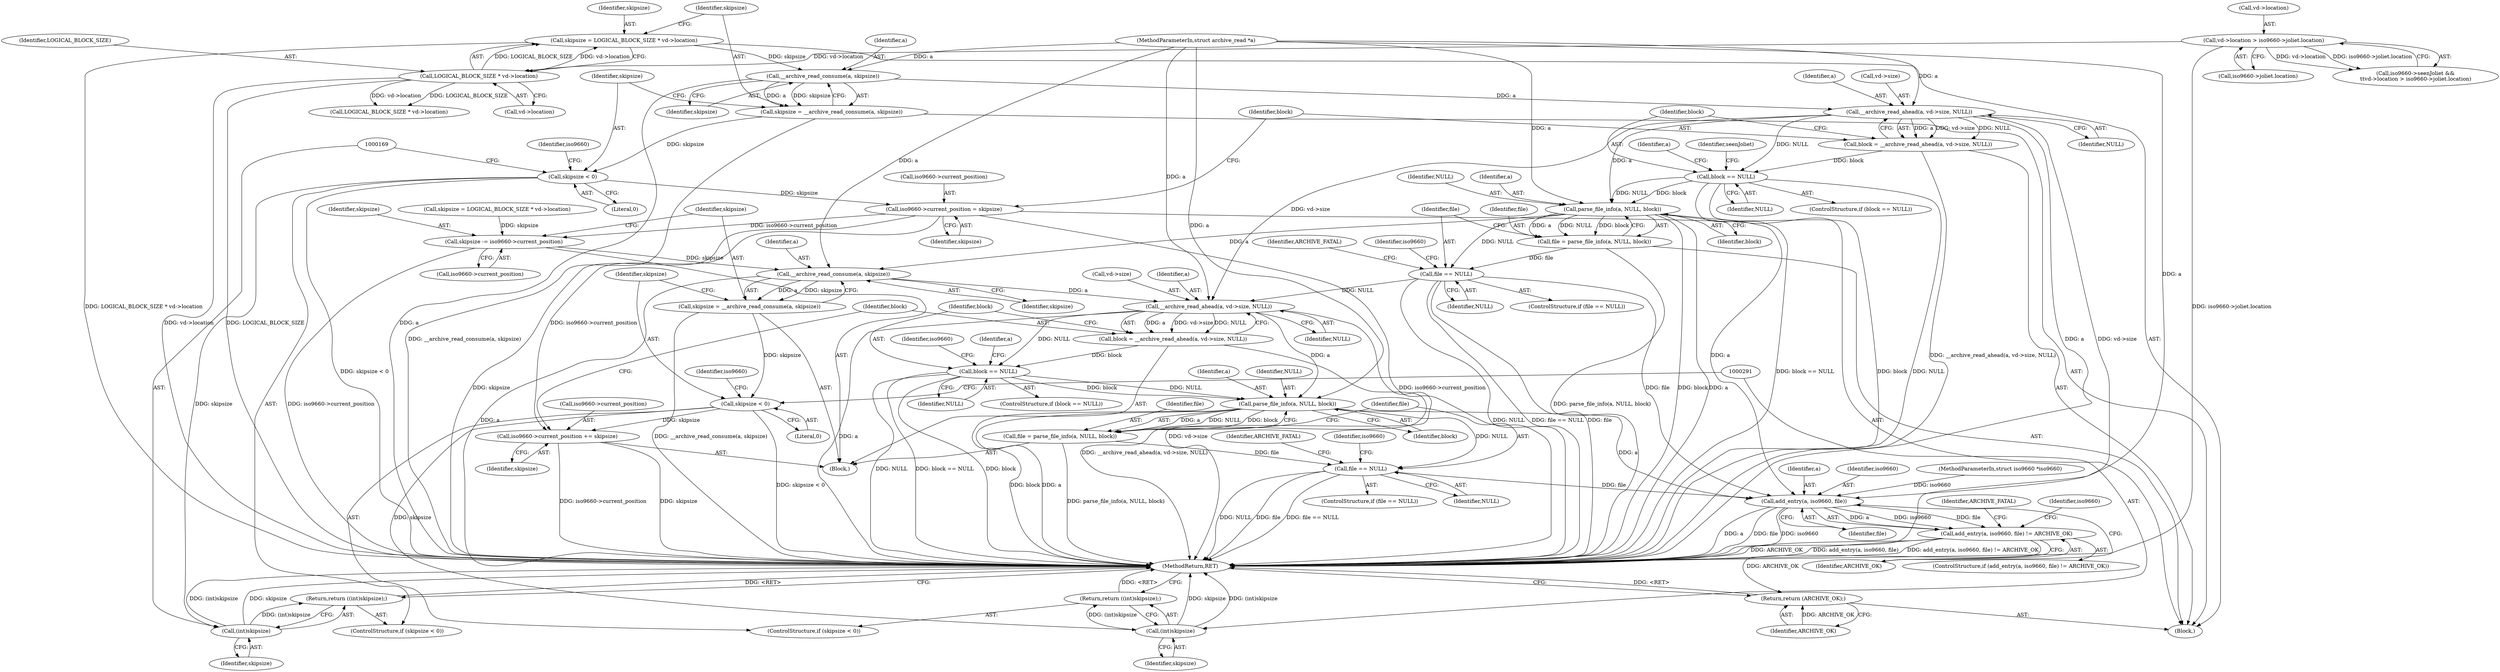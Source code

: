 digraph "1_libarchive_3ad08e01b4d253c66ae56414886089684155af22@integer" {
"1000151" [label="(Call,skipsize = LOGICAL_BLOCK_SIZE * vd->location)"];
"1000153" [label="(Call,LOGICAL_BLOCK_SIZE * vd->location)"];
"1000136" [label="(Call,vd->location > iso9660->joliet.location)"];
"1000160" [label="(Call,__archive_read_consume(a, skipsize))"];
"1000158" [label="(Call,skipsize = __archive_read_consume(a, skipsize))"];
"1000164" [label="(Call,skipsize < 0)"];
"1000168" [label="(Call,(int)skipsize)"];
"1000167" [label="(Return,return ((int)skipsize);)"];
"1000171" [label="(Call,iso9660->current_position = skipsize)"];
"1000275" [label="(Call,skipsize -= iso9660->current_position)"];
"1000282" [label="(Call,__archive_read_consume(a, skipsize))"];
"1000280" [label="(Call,skipsize = __archive_read_consume(a, skipsize))"];
"1000286" [label="(Call,skipsize < 0)"];
"1000290" [label="(Call,(int)skipsize)"];
"1000289" [label="(Return,return ((int)skipsize);)"];
"1000293" [label="(Call,iso9660->current_position += skipsize)"];
"1000300" [label="(Call,__archive_read_ahead(a, vd->size, NULL))"];
"1000298" [label="(Call,block = __archive_read_ahead(a, vd->size, NULL))"];
"1000307" [label="(Call,block == NULL)"];
"1000327" [label="(Call,parse_file_info(a, NULL, block))"];
"1000325" [label="(Call,file = parse_file_info(a, NULL, block))"];
"1000332" [label="(Call,file == NULL)"];
"1000344" [label="(Call,add_entry(a, iso9660, file))"];
"1000343" [label="(Call,add_entry(a, iso9660, file) != ARCHIVE_OK)"];
"1000370" [label="(Return,return (ARCHIVE_OK);)"];
"1000178" [label="(Call,__archive_read_ahead(a, vd->size, NULL))"];
"1000176" [label="(Call,block = __archive_read_ahead(a, vd->size, NULL))"];
"1000185" [label="(Call,block == NULL)"];
"1000210" [label="(Call,parse_file_info(a, NULL, block))"];
"1000208" [label="(Call,file = parse_file_info(a, NULL, block))"];
"1000215" [label="(Call,file == NULL)"];
"1000140" [label="(Call,iso9660->joliet.location)"];
"1000172" [label="(Call,iso9660->current_position)"];
"1000170" [label="(Identifier,skipsize)"];
"1000136" [label="(Call,vd->location > iso9660->joliet.location)"];
"1000192" [label="(Identifier,a)"];
"1000213" [label="(Identifier,block)"];
"1000171" [label="(Call,iso9660->current_position = skipsize)"];
"1000298" [label="(Call,block = __archive_read_ahead(a, vd->size, NULL))"];
"1000290" [label="(Call,(int)skipsize)"];
"1000151" [label="(Call,skipsize = LOGICAL_BLOCK_SIZE * vd->location)"];
"1000348" [label="(Identifier,ARCHIVE_OK)"];
"1000212" [label="(Identifier,NULL)"];
"1000326" [label="(Identifier,file)"];
"1000307" [label="(Call,block == NULL)"];
"1000164" [label="(Call,skipsize < 0)"];
"1000163" [label="(ControlStructure,if (skipsize < 0))"];
"1000186" [label="(Identifier,block)"];
"1000350" [label="(Identifier,ARCHIVE_FATAL)"];
"1000162" [label="(Identifier,skipsize)"];
"1000300" [label="(Call,__archive_read_ahead(a, vd->size, NULL))"];
"1000209" [label="(Identifier,file)"];
"1000370" [label="(Return,return (ARCHIVE_OK);)"];
"1000208" [label="(Call,file = parse_file_info(a, NULL, block))"];
"1000295" [label="(Identifier,iso9660)"];
"1000261" [label="(Block,)"];
"1000282" [label="(Call,__archive_read_consume(a, skipsize))"];
"1000344" [label="(Call,add_entry(a, iso9660, file))"];
"1000330" [label="(Identifier,block)"];
"1000276" [label="(Identifier,skipsize)"];
"1000285" [label="(ControlStructure,if (skipsize < 0))"];
"1000371" [label="(Identifier,ARCHIVE_OK)"];
"1000215" [label="(Call,file == NULL)"];
"1000325" [label="(Call,file = parse_file_info(a, NULL, block))"];
"1000322" [label="(Identifier,iso9660)"];
"1000153" [label="(Call,LOGICAL_BLOCK_SIZE * vd->location)"];
"1000331" [label="(ControlStructure,if (file == NULL))"];
"1000286" [label="(Call,skipsize < 0)"];
"1000160" [label="(Call,__archive_read_consume(a, skipsize))"];
"1000185" [label="(Call,block == NULL)"];
"1000280" [label="(Call,skipsize = __archive_read_consume(a, skipsize))"];
"1000222" [label="(Identifier,iso9660)"];
"1000158" [label="(Call,skipsize = __archive_read_consume(a, skipsize))"];
"1000293" [label="(Call,iso9660->current_position += skipsize)"];
"1000166" [label="(Literal,0)"];
"1000219" [label="(Identifier,ARCHIVE_FATAL)"];
"1000108" [label="(MethodParameterIn,struct iso9660 *iso9660)"];
"1000333" [label="(Identifier,file)"];
"1000137" [label="(Call,vd->location)"];
"1000161" [label="(Identifier,a)"];
"1000177" [label="(Identifier,block)"];
"1000270" [label="(Call,LOGICAL_BLOCK_SIZE * vd->location)"];
"1000306" [label="(ControlStructure,if (block == NULL))"];
"1000353" [label="(Identifier,iso9660)"];
"1000109" [label="(Block,)"];
"1000159" [label="(Identifier,skipsize)"];
"1000167" [label="(Return,return ((int)skipsize);)"];
"1000187" [label="(Identifier,NULL)"];
"1000283" [label="(Identifier,a)"];
"1000183" [label="(Identifier,NULL)"];
"1000152" [label="(Identifier,skipsize)"];
"1000210" [label="(Call,parse_file_info(a, NULL, block))"];
"1000328" [label="(Identifier,a)"];
"1000132" [label="(Call,iso9660->seenJoliet &&\n\t\tvd->location > iso9660->joliet.location)"];
"1000289" [label="(Return,return ((int)skipsize);)"];
"1000294" [label="(Call,iso9660->current_position)"];
"1000175" [label="(Identifier,skipsize)"];
"1000297" [label="(Identifier,skipsize)"];
"1000199" [label="(Identifier,seenJoliet)"];
"1000292" [label="(Identifier,skipsize)"];
"1000107" [label="(MethodParameterIn,struct archive_read *a)"];
"1000178" [label="(Call,__archive_read_ahead(a, vd->size, NULL))"];
"1000287" [label="(Identifier,skipsize)"];
"1000334" [label="(Identifier,NULL)"];
"1000345" [label="(Identifier,a)"];
"1000343" [label="(Call,add_entry(a, iso9660, file) != ARCHIVE_OK)"];
"1000184" [label="(ControlStructure,if (block == NULL))"];
"1000284" [label="(Identifier,skipsize)"];
"1000339" [label="(Identifier,iso9660)"];
"1000154" [label="(Identifier,LOGICAL_BLOCK_SIZE)"];
"1000155" [label="(Call,vd->location)"];
"1000342" [label="(ControlStructure,if (add_entry(a, iso9660, file) != ARCHIVE_OK))"];
"1000216" [label="(Identifier,file)"];
"1000179" [label="(Identifier,a)"];
"1000302" [label="(Call,vd->size)"];
"1000288" [label="(Literal,0)"];
"1000305" [label="(Identifier,NULL)"];
"1000217" [label="(Identifier,NULL)"];
"1000168" [label="(Call,(int)skipsize)"];
"1000268" [label="(Call,skipsize = LOGICAL_BLOCK_SIZE * vd->location)"];
"1000275" [label="(Call,skipsize -= iso9660->current_position)"];
"1000346" [label="(Identifier,iso9660)"];
"1000176" [label="(Call,block = __archive_read_ahead(a, vd->size, NULL))"];
"1000347" [label="(Identifier,file)"];
"1000372" [label="(MethodReturn,RET)"];
"1000299" [label="(Identifier,block)"];
"1000173" [label="(Identifier,iso9660)"];
"1000329" [label="(Identifier,NULL)"];
"1000165" [label="(Identifier,skipsize)"];
"1000277" [label="(Call,iso9660->current_position)"];
"1000336" [label="(Identifier,ARCHIVE_FATAL)"];
"1000281" [label="(Identifier,skipsize)"];
"1000309" [label="(Identifier,NULL)"];
"1000301" [label="(Identifier,a)"];
"1000214" [label="(ControlStructure,if (file == NULL))"];
"1000314" [label="(Identifier,a)"];
"1000180" [label="(Call,vd->size)"];
"1000211" [label="(Identifier,a)"];
"1000332" [label="(Call,file == NULL)"];
"1000308" [label="(Identifier,block)"];
"1000327" [label="(Call,parse_file_info(a, NULL, block))"];
"1000151" -> "1000109"  [label="AST: "];
"1000151" -> "1000153"  [label="CFG: "];
"1000152" -> "1000151"  [label="AST: "];
"1000153" -> "1000151"  [label="AST: "];
"1000159" -> "1000151"  [label="CFG: "];
"1000151" -> "1000372"  [label="DDG: LOGICAL_BLOCK_SIZE * vd->location"];
"1000153" -> "1000151"  [label="DDG: LOGICAL_BLOCK_SIZE"];
"1000153" -> "1000151"  [label="DDG: vd->location"];
"1000151" -> "1000160"  [label="DDG: skipsize"];
"1000153" -> "1000155"  [label="CFG: "];
"1000154" -> "1000153"  [label="AST: "];
"1000155" -> "1000153"  [label="AST: "];
"1000153" -> "1000372"  [label="DDG: vd->location"];
"1000153" -> "1000372"  [label="DDG: LOGICAL_BLOCK_SIZE"];
"1000136" -> "1000153"  [label="DDG: vd->location"];
"1000153" -> "1000270"  [label="DDG: LOGICAL_BLOCK_SIZE"];
"1000153" -> "1000270"  [label="DDG: vd->location"];
"1000136" -> "1000132"  [label="AST: "];
"1000136" -> "1000140"  [label="CFG: "];
"1000137" -> "1000136"  [label="AST: "];
"1000140" -> "1000136"  [label="AST: "];
"1000132" -> "1000136"  [label="CFG: "];
"1000136" -> "1000372"  [label="DDG: iso9660->joliet.location"];
"1000136" -> "1000132"  [label="DDG: vd->location"];
"1000136" -> "1000132"  [label="DDG: iso9660->joliet.location"];
"1000160" -> "1000158"  [label="AST: "];
"1000160" -> "1000162"  [label="CFG: "];
"1000161" -> "1000160"  [label="AST: "];
"1000162" -> "1000160"  [label="AST: "];
"1000158" -> "1000160"  [label="CFG: "];
"1000160" -> "1000372"  [label="DDG: a"];
"1000160" -> "1000158"  [label="DDG: a"];
"1000160" -> "1000158"  [label="DDG: skipsize"];
"1000107" -> "1000160"  [label="DDG: a"];
"1000160" -> "1000178"  [label="DDG: a"];
"1000158" -> "1000109"  [label="AST: "];
"1000159" -> "1000158"  [label="AST: "];
"1000165" -> "1000158"  [label="CFG: "];
"1000158" -> "1000372"  [label="DDG: __archive_read_consume(a, skipsize)"];
"1000158" -> "1000164"  [label="DDG: skipsize"];
"1000164" -> "1000163"  [label="AST: "];
"1000164" -> "1000166"  [label="CFG: "];
"1000165" -> "1000164"  [label="AST: "];
"1000166" -> "1000164"  [label="AST: "];
"1000169" -> "1000164"  [label="CFG: "];
"1000173" -> "1000164"  [label="CFG: "];
"1000164" -> "1000372"  [label="DDG: skipsize < 0"];
"1000164" -> "1000168"  [label="DDG: skipsize"];
"1000164" -> "1000171"  [label="DDG: skipsize"];
"1000168" -> "1000167"  [label="AST: "];
"1000168" -> "1000170"  [label="CFG: "];
"1000169" -> "1000168"  [label="AST: "];
"1000170" -> "1000168"  [label="AST: "];
"1000167" -> "1000168"  [label="CFG: "];
"1000168" -> "1000372"  [label="DDG: (int)skipsize"];
"1000168" -> "1000372"  [label="DDG: skipsize"];
"1000168" -> "1000167"  [label="DDG: (int)skipsize"];
"1000167" -> "1000163"  [label="AST: "];
"1000372" -> "1000167"  [label="CFG: "];
"1000167" -> "1000372"  [label="DDG: <RET>"];
"1000171" -> "1000109"  [label="AST: "];
"1000171" -> "1000175"  [label="CFG: "];
"1000172" -> "1000171"  [label="AST: "];
"1000175" -> "1000171"  [label="AST: "];
"1000177" -> "1000171"  [label="CFG: "];
"1000171" -> "1000372"  [label="DDG: iso9660->current_position"];
"1000171" -> "1000372"  [label="DDG: skipsize"];
"1000171" -> "1000275"  [label="DDG: iso9660->current_position"];
"1000171" -> "1000293"  [label="DDG: iso9660->current_position"];
"1000275" -> "1000261"  [label="AST: "];
"1000275" -> "1000277"  [label="CFG: "];
"1000276" -> "1000275"  [label="AST: "];
"1000277" -> "1000275"  [label="AST: "];
"1000281" -> "1000275"  [label="CFG: "];
"1000275" -> "1000372"  [label="DDG: iso9660->current_position"];
"1000268" -> "1000275"  [label="DDG: skipsize"];
"1000275" -> "1000282"  [label="DDG: skipsize"];
"1000282" -> "1000280"  [label="AST: "];
"1000282" -> "1000284"  [label="CFG: "];
"1000283" -> "1000282"  [label="AST: "];
"1000284" -> "1000282"  [label="AST: "];
"1000280" -> "1000282"  [label="CFG: "];
"1000282" -> "1000372"  [label="DDG: a"];
"1000282" -> "1000280"  [label="DDG: a"];
"1000282" -> "1000280"  [label="DDG: skipsize"];
"1000210" -> "1000282"  [label="DDG: a"];
"1000107" -> "1000282"  [label="DDG: a"];
"1000282" -> "1000300"  [label="DDG: a"];
"1000280" -> "1000261"  [label="AST: "];
"1000281" -> "1000280"  [label="AST: "];
"1000287" -> "1000280"  [label="CFG: "];
"1000280" -> "1000372"  [label="DDG: __archive_read_consume(a, skipsize)"];
"1000280" -> "1000286"  [label="DDG: skipsize"];
"1000286" -> "1000285"  [label="AST: "];
"1000286" -> "1000288"  [label="CFG: "];
"1000287" -> "1000286"  [label="AST: "];
"1000288" -> "1000286"  [label="AST: "];
"1000291" -> "1000286"  [label="CFG: "];
"1000295" -> "1000286"  [label="CFG: "];
"1000286" -> "1000372"  [label="DDG: skipsize < 0"];
"1000286" -> "1000290"  [label="DDG: skipsize"];
"1000286" -> "1000293"  [label="DDG: skipsize"];
"1000290" -> "1000289"  [label="AST: "];
"1000290" -> "1000292"  [label="CFG: "];
"1000291" -> "1000290"  [label="AST: "];
"1000292" -> "1000290"  [label="AST: "];
"1000289" -> "1000290"  [label="CFG: "];
"1000290" -> "1000372"  [label="DDG: skipsize"];
"1000290" -> "1000372"  [label="DDG: (int)skipsize"];
"1000290" -> "1000289"  [label="DDG: (int)skipsize"];
"1000289" -> "1000285"  [label="AST: "];
"1000372" -> "1000289"  [label="CFG: "];
"1000289" -> "1000372"  [label="DDG: <RET>"];
"1000293" -> "1000261"  [label="AST: "];
"1000293" -> "1000297"  [label="CFG: "];
"1000294" -> "1000293"  [label="AST: "];
"1000297" -> "1000293"  [label="AST: "];
"1000299" -> "1000293"  [label="CFG: "];
"1000293" -> "1000372"  [label="DDG: iso9660->current_position"];
"1000293" -> "1000372"  [label="DDG: skipsize"];
"1000300" -> "1000298"  [label="AST: "];
"1000300" -> "1000305"  [label="CFG: "];
"1000301" -> "1000300"  [label="AST: "];
"1000302" -> "1000300"  [label="AST: "];
"1000305" -> "1000300"  [label="AST: "];
"1000298" -> "1000300"  [label="CFG: "];
"1000300" -> "1000372"  [label="DDG: a"];
"1000300" -> "1000372"  [label="DDG: vd->size"];
"1000300" -> "1000298"  [label="DDG: a"];
"1000300" -> "1000298"  [label="DDG: vd->size"];
"1000300" -> "1000298"  [label="DDG: NULL"];
"1000107" -> "1000300"  [label="DDG: a"];
"1000178" -> "1000300"  [label="DDG: vd->size"];
"1000215" -> "1000300"  [label="DDG: NULL"];
"1000300" -> "1000307"  [label="DDG: NULL"];
"1000300" -> "1000327"  [label="DDG: a"];
"1000298" -> "1000261"  [label="AST: "];
"1000299" -> "1000298"  [label="AST: "];
"1000308" -> "1000298"  [label="CFG: "];
"1000298" -> "1000372"  [label="DDG: __archive_read_ahead(a, vd->size, NULL)"];
"1000298" -> "1000307"  [label="DDG: block"];
"1000307" -> "1000306"  [label="AST: "];
"1000307" -> "1000309"  [label="CFG: "];
"1000308" -> "1000307"  [label="AST: "];
"1000309" -> "1000307"  [label="AST: "];
"1000314" -> "1000307"  [label="CFG: "];
"1000322" -> "1000307"  [label="CFG: "];
"1000307" -> "1000372"  [label="DDG: NULL"];
"1000307" -> "1000372"  [label="DDG: block == NULL"];
"1000307" -> "1000372"  [label="DDG: block"];
"1000307" -> "1000327"  [label="DDG: NULL"];
"1000307" -> "1000327"  [label="DDG: block"];
"1000327" -> "1000325"  [label="AST: "];
"1000327" -> "1000330"  [label="CFG: "];
"1000328" -> "1000327"  [label="AST: "];
"1000329" -> "1000327"  [label="AST: "];
"1000330" -> "1000327"  [label="AST: "];
"1000325" -> "1000327"  [label="CFG: "];
"1000327" -> "1000372"  [label="DDG: a"];
"1000327" -> "1000372"  [label="DDG: block"];
"1000327" -> "1000325"  [label="DDG: a"];
"1000327" -> "1000325"  [label="DDG: NULL"];
"1000327" -> "1000325"  [label="DDG: block"];
"1000107" -> "1000327"  [label="DDG: a"];
"1000327" -> "1000332"  [label="DDG: NULL"];
"1000327" -> "1000344"  [label="DDG: a"];
"1000325" -> "1000261"  [label="AST: "];
"1000326" -> "1000325"  [label="AST: "];
"1000333" -> "1000325"  [label="CFG: "];
"1000325" -> "1000372"  [label="DDG: parse_file_info(a, NULL, block)"];
"1000325" -> "1000332"  [label="DDG: file"];
"1000332" -> "1000331"  [label="AST: "];
"1000332" -> "1000334"  [label="CFG: "];
"1000333" -> "1000332"  [label="AST: "];
"1000334" -> "1000332"  [label="AST: "];
"1000336" -> "1000332"  [label="CFG: "];
"1000339" -> "1000332"  [label="CFG: "];
"1000332" -> "1000372"  [label="DDG: NULL"];
"1000332" -> "1000372"  [label="DDG: file"];
"1000332" -> "1000372"  [label="DDG: file == NULL"];
"1000332" -> "1000344"  [label="DDG: file"];
"1000344" -> "1000343"  [label="AST: "];
"1000344" -> "1000347"  [label="CFG: "];
"1000345" -> "1000344"  [label="AST: "];
"1000346" -> "1000344"  [label="AST: "];
"1000347" -> "1000344"  [label="AST: "];
"1000348" -> "1000344"  [label="CFG: "];
"1000344" -> "1000372"  [label="DDG: file"];
"1000344" -> "1000372"  [label="DDG: iso9660"];
"1000344" -> "1000372"  [label="DDG: a"];
"1000344" -> "1000343"  [label="DDG: a"];
"1000344" -> "1000343"  [label="DDG: iso9660"];
"1000344" -> "1000343"  [label="DDG: file"];
"1000210" -> "1000344"  [label="DDG: a"];
"1000107" -> "1000344"  [label="DDG: a"];
"1000108" -> "1000344"  [label="DDG: iso9660"];
"1000215" -> "1000344"  [label="DDG: file"];
"1000343" -> "1000342"  [label="AST: "];
"1000343" -> "1000348"  [label="CFG: "];
"1000348" -> "1000343"  [label="AST: "];
"1000350" -> "1000343"  [label="CFG: "];
"1000353" -> "1000343"  [label="CFG: "];
"1000343" -> "1000372"  [label="DDG: add_entry(a, iso9660, file)"];
"1000343" -> "1000372"  [label="DDG: add_entry(a, iso9660, file) != ARCHIVE_OK"];
"1000343" -> "1000372"  [label="DDG: ARCHIVE_OK"];
"1000343" -> "1000370"  [label="DDG: ARCHIVE_OK"];
"1000370" -> "1000109"  [label="AST: "];
"1000370" -> "1000371"  [label="CFG: "];
"1000371" -> "1000370"  [label="AST: "];
"1000372" -> "1000370"  [label="CFG: "];
"1000370" -> "1000372"  [label="DDG: <RET>"];
"1000371" -> "1000370"  [label="DDG: ARCHIVE_OK"];
"1000178" -> "1000176"  [label="AST: "];
"1000178" -> "1000183"  [label="CFG: "];
"1000179" -> "1000178"  [label="AST: "];
"1000180" -> "1000178"  [label="AST: "];
"1000183" -> "1000178"  [label="AST: "];
"1000176" -> "1000178"  [label="CFG: "];
"1000178" -> "1000372"  [label="DDG: a"];
"1000178" -> "1000372"  [label="DDG: vd->size"];
"1000178" -> "1000176"  [label="DDG: a"];
"1000178" -> "1000176"  [label="DDG: vd->size"];
"1000178" -> "1000176"  [label="DDG: NULL"];
"1000107" -> "1000178"  [label="DDG: a"];
"1000178" -> "1000185"  [label="DDG: NULL"];
"1000178" -> "1000210"  [label="DDG: a"];
"1000176" -> "1000109"  [label="AST: "];
"1000177" -> "1000176"  [label="AST: "];
"1000186" -> "1000176"  [label="CFG: "];
"1000176" -> "1000372"  [label="DDG: __archive_read_ahead(a, vd->size, NULL)"];
"1000176" -> "1000185"  [label="DDG: block"];
"1000185" -> "1000184"  [label="AST: "];
"1000185" -> "1000187"  [label="CFG: "];
"1000186" -> "1000185"  [label="AST: "];
"1000187" -> "1000185"  [label="AST: "];
"1000192" -> "1000185"  [label="CFG: "];
"1000199" -> "1000185"  [label="CFG: "];
"1000185" -> "1000372"  [label="DDG: block == NULL"];
"1000185" -> "1000372"  [label="DDG: block"];
"1000185" -> "1000372"  [label="DDG: NULL"];
"1000185" -> "1000210"  [label="DDG: NULL"];
"1000185" -> "1000210"  [label="DDG: block"];
"1000210" -> "1000208"  [label="AST: "];
"1000210" -> "1000213"  [label="CFG: "];
"1000211" -> "1000210"  [label="AST: "];
"1000212" -> "1000210"  [label="AST: "];
"1000213" -> "1000210"  [label="AST: "];
"1000208" -> "1000210"  [label="CFG: "];
"1000210" -> "1000372"  [label="DDG: block"];
"1000210" -> "1000372"  [label="DDG: a"];
"1000210" -> "1000208"  [label="DDG: a"];
"1000210" -> "1000208"  [label="DDG: NULL"];
"1000210" -> "1000208"  [label="DDG: block"];
"1000107" -> "1000210"  [label="DDG: a"];
"1000210" -> "1000215"  [label="DDG: NULL"];
"1000208" -> "1000109"  [label="AST: "];
"1000209" -> "1000208"  [label="AST: "];
"1000216" -> "1000208"  [label="CFG: "];
"1000208" -> "1000372"  [label="DDG: parse_file_info(a, NULL, block)"];
"1000208" -> "1000215"  [label="DDG: file"];
"1000215" -> "1000214"  [label="AST: "];
"1000215" -> "1000217"  [label="CFG: "];
"1000216" -> "1000215"  [label="AST: "];
"1000217" -> "1000215"  [label="AST: "];
"1000219" -> "1000215"  [label="CFG: "];
"1000222" -> "1000215"  [label="CFG: "];
"1000215" -> "1000372"  [label="DDG: file"];
"1000215" -> "1000372"  [label="DDG: NULL"];
"1000215" -> "1000372"  [label="DDG: file == NULL"];
}
